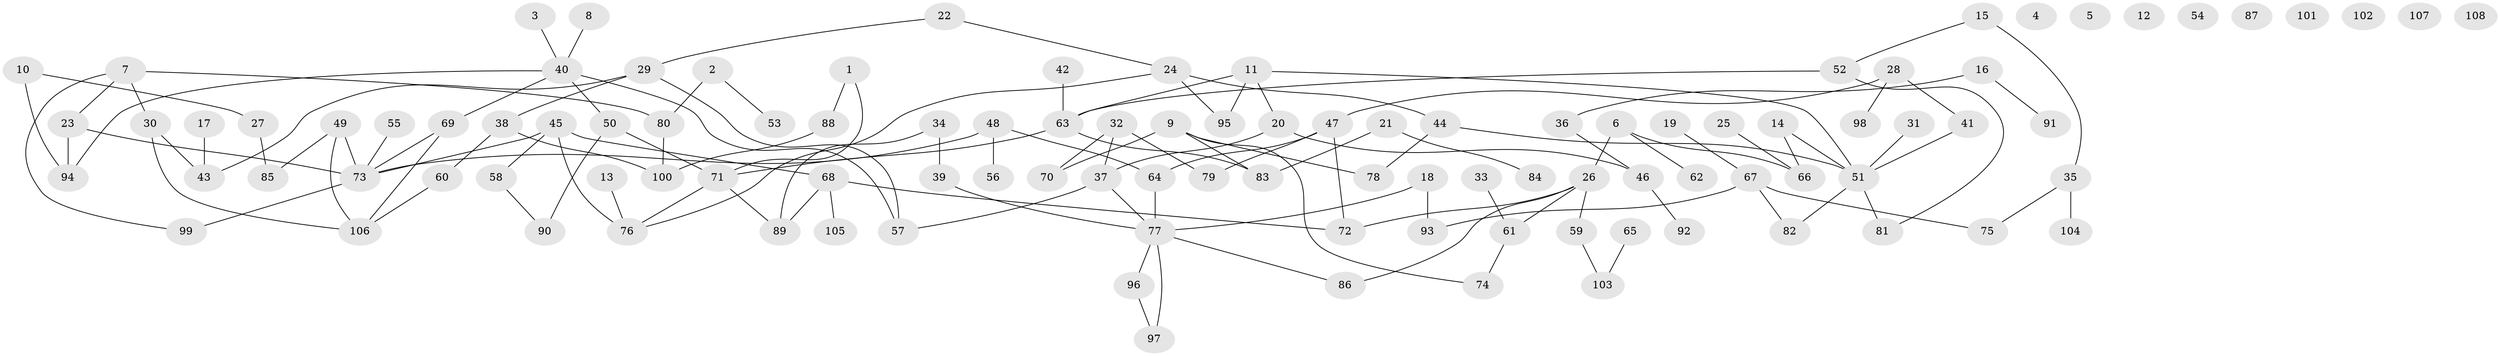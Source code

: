// coarse degree distribution, {9: 0.08333333333333333, 5: 0.125, 2: 0.20833333333333334, 7: 0.041666666666666664, 6: 0.08333333333333333, 4: 0.20833333333333334, 3: 0.125, 1: 0.125}
// Generated by graph-tools (version 1.1) at 2025/48/03/04/25 22:48:25]
// undirected, 108 vertices, 128 edges
graph export_dot {
  node [color=gray90,style=filled];
  1;
  2;
  3;
  4;
  5;
  6;
  7;
  8;
  9;
  10;
  11;
  12;
  13;
  14;
  15;
  16;
  17;
  18;
  19;
  20;
  21;
  22;
  23;
  24;
  25;
  26;
  27;
  28;
  29;
  30;
  31;
  32;
  33;
  34;
  35;
  36;
  37;
  38;
  39;
  40;
  41;
  42;
  43;
  44;
  45;
  46;
  47;
  48;
  49;
  50;
  51;
  52;
  53;
  54;
  55;
  56;
  57;
  58;
  59;
  60;
  61;
  62;
  63;
  64;
  65;
  66;
  67;
  68;
  69;
  70;
  71;
  72;
  73;
  74;
  75;
  76;
  77;
  78;
  79;
  80;
  81;
  82;
  83;
  84;
  85;
  86;
  87;
  88;
  89;
  90;
  91;
  92;
  93;
  94;
  95;
  96;
  97;
  98;
  99;
  100;
  101;
  102;
  103;
  104;
  105;
  106;
  107;
  108;
  1 -- 71;
  1 -- 88;
  2 -- 53;
  2 -- 80;
  3 -- 40;
  6 -- 26;
  6 -- 62;
  6 -- 66;
  7 -- 23;
  7 -- 30;
  7 -- 80;
  7 -- 99;
  8 -- 40;
  9 -- 70;
  9 -- 74;
  9 -- 78;
  9 -- 83;
  10 -- 27;
  10 -- 94;
  11 -- 20;
  11 -- 51;
  11 -- 63;
  11 -- 95;
  13 -- 76;
  14 -- 51;
  14 -- 66;
  15 -- 35;
  15 -- 52;
  16 -- 36;
  16 -- 91;
  17 -- 43;
  18 -- 77;
  18 -- 93;
  19 -- 67;
  20 -- 37;
  20 -- 46;
  21 -- 83;
  21 -- 84;
  22 -- 24;
  22 -- 29;
  23 -- 73;
  23 -- 94;
  24 -- 44;
  24 -- 76;
  24 -- 95;
  25 -- 66;
  26 -- 59;
  26 -- 61;
  26 -- 72;
  26 -- 86;
  27 -- 85;
  28 -- 41;
  28 -- 47;
  28 -- 98;
  29 -- 38;
  29 -- 43;
  29 -- 57;
  30 -- 43;
  30 -- 106;
  31 -- 51;
  32 -- 37;
  32 -- 70;
  32 -- 79;
  33 -- 61;
  34 -- 39;
  34 -- 89;
  35 -- 75;
  35 -- 104;
  36 -- 46;
  37 -- 57;
  37 -- 77;
  38 -- 60;
  38 -- 100;
  39 -- 77;
  40 -- 50;
  40 -- 57;
  40 -- 69;
  40 -- 94;
  41 -- 51;
  42 -- 63;
  44 -- 51;
  44 -- 78;
  45 -- 58;
  45 -- 68;
  45 -- 73;
  45 -- 76;
  46 -- 92;
  47 -- 64;
  47 -- 72;
  47 -- 79;
  48 -- 56;
  48 -- 64;
  48 -- 73;
  49 -- 73;
  49 -- 85;
  49 -- 106;
  50 -- 71;
  50 -- 90;
  51 -- 81;
  51 -- 82;
  52 -- 63;
  52 -- 81;
  55 -- 73;
  58 -- 90;
  59 -- 103;
  60 -- 106;
  61 -- 74;
  63 -- 71;
  63 -- 83;
  64 -- 77;
  65 -- 103;
  67 -- 75;
  67 -- 82;
  67 -- 93;
  68 -- 72;
  68 -- 89;
  68 -- 105;
  69 -- 73;
  69 -- 106;
  71 -- 76;
  71 -- 89;
  73 -- 99;
  77 -- 86;
  77 -- 96;
  77 -- 97;
  80 -- 100;
  88 -- 100;
  96 -- 97;
}
